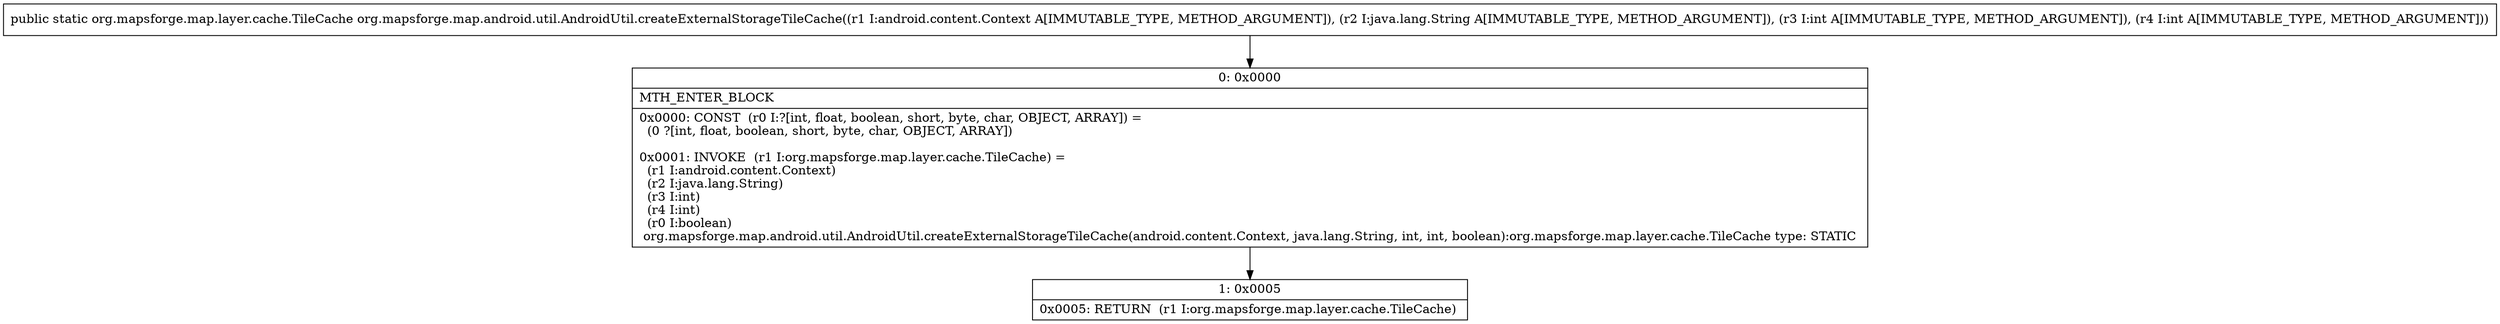 digraph "CFG fororg.mapsforge.map.android.util.AndroidUtil.createExternalStorageTileCache(Landroid\/content\/Context;Ljava\/lang\/String;II)Lorg\/mapsforge\/map\/layer\/cache\/TileCache;" {
Node_0 [shape=record,label="{0\:\ 0x0000|MTH_ENTER_BLOCK\l|0x0000: CONST  (r0 I:?[int, float, boolean, short, byte, char, OBJECT, ARRAY]) = \l  (0 ?[int, float, boolean, short, byte, char, OBJECT, ARRAY])\l \l0x0001: INVOKE  (r1 I:org.mapsforge.map.layer.cache.TileCache) = \l  (r1 I:android.content.Context)\l  (r2 I:java.lang.String)\l  (r3 I:int)\l  (r4 I:int)\l  (r0 I:boolean)\l org.mapsforge.map.android.util.AndroidUtil.createExternalStorageTileCache(android.content.Context, java.lang.String, int, int, boolean):org.mapsforge.map.layer.cache.TileCache type: STATIC \l}"];
Node_1 [shape=record,label="{1\:\ 0x0005|0x0005: RETURN  (r1 I:org.mapsforge.map.layer.cache.TileCache) \l}"];
MethodNode[shape=record,label="{public static org.mapsforge.map.layer.cache.TileCache org.mapsforge.map.android.util.AndroidUtil.createExternalStorageTileCache((r1 I:android.content.Context A[IMMUTABLE_TYPE, METHOD_ARGUMENT]), (r2 I:java.lang.String A[IMMUTABLE_TYPE, METHOD_ARGUMENT]), (r3 I:int A[IMMUTABLE_TYPE, METHOD_ARGUMENT]), (r4 I:int A[IMMUTABLE_TYPE, METHOD_ARGUMENT])) }"];
MethodNode -> Node_0;
Node_0 -> Node_1;
}

